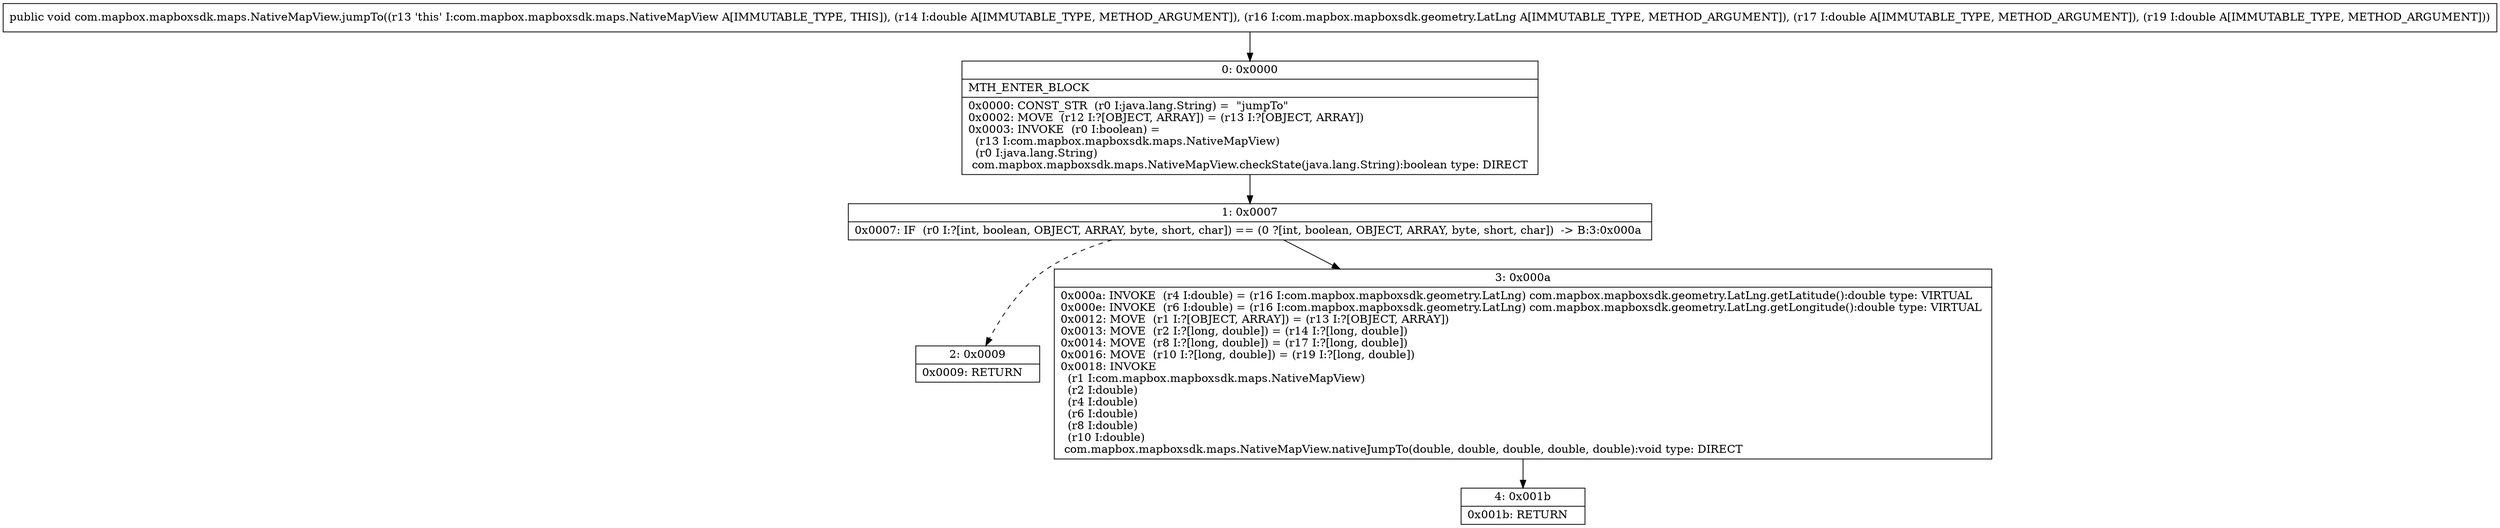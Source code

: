 digraph "CFG forcom.mapbox.mapboxsdk.maps.NativeMapView.jumpTo(DLcom\/mapbox\/mapboxsdk\/geometry\/LatLng;DD)V" {
Node_0 [shape=record,label="{0\:\ 0x0000|MTH_ENTER_BLOCK\l|0x0000: CONST_STR  (r0 I:java.lang.String) =  \"jumpTo\" \l0x0002: MOVE  (r12 I:?[OBJECT, ARRAY]) = (r13 I:?[OBJECT, ARRAY]) \l0x0003: INVOKE  (r0 I:boolean) = \l  (r13 I:com.mapbox.mapboxsdk.maps.NativeMapView)\l  (r0 I:java.lang.String)\l com.mapbox.mapboxsdk.maps.NativeMapView.checkState(java.lang.String):boolean type: DIRECT \l}"];
Node_1 [shape=record,label="{1\:\ 0x0007|0x0007: IF  (r0 I:?[int, boolean, OBJECT, ARRAY, byte, short, char]) == (0 ?[int, boolean, OBJECT, ARRAY, byte, short, char])  \-\> B:3:0x000a \l}"];
Node_2 [shape=record,label="{2\:\ 0x0009|0x0009: RETURN   \l}"];
Node_3 [shape=record,label="{3\:\ 0x000a|0x000a: INVOKE  (r4 I:double) = (r16 I:com.mapbox.mapboxsdk.geometry.LatLng) com.mapbox.mapboxsdk.geometry.LatLng.getLatitude():double type: VIRTUAL \l0x000e: INVOKE  (r6 I:double) = (r16 I:com.mapbox.mapboxsdk.geometry.LatLng) com.mapbox.mapboxsdk.geometry.LatLng.getLongitude():double type: VIRTUAL \l0x0012: MOVE  (r1 I:?[OBJECT, ARRAY]) = (r13 I:?[OBJECT, ARRAY]) \l0x0013: MOVE  (r2 I:?[long, double]) = (r14 I:?[long, double]) \l0x0014: MOVE  (r8 I:?[long, double]) = (r17 I:?[long, double]) \l0x0016: MOVE  (r10 I:?[long, double]) = (r19 I:?[long, double]) \l0x0018: INVOKE  \l  (r1 I:com.mapbox.mapboxsdk.maps.NativeMapView)\l  (r2 I:double)\l  (r4 I:double)\l  (r6 I:double)\l  (r8 I:double)\l  (r10 I:double)\l com.mapbox.mapboxsdk.maps.NativeMapView.nativeJumpTo(double, double, double, double, double):void type: DIRECT \l}"];
Node_4 [shape=record,label="{4\:\ 0x001b|0x001b: RETURN   \l}"];
MethodNode[shape=record,label="{public void com.mapbox.mapboxsdk.maps.NativeMapView.jumpTo((r13 'this' I:com.mapbox.mapboxsdk.maps.NativeMapView A[IMMUTABLE_TYPE, THIS]), (r14 I:double A[IMMUTABLE_TYPE, METHOD_ARGUMENT]), (r16 I:com.mapbox.mapboxsdk.geometry.LatLng A[IMMUTABLE_TYPE, METHOD_ARGUMENT]), (r17 I:double A[IMMUTABLE_TYPE, METHOD_ARGUMENT]), (r19 I:double A[IMMUTABLE_TYPE, METHOD_ARGUMENT])) }"];
MethodNode -> Node_0;
Node_0 -> Node_1;
Node_1 -> Node_2[style=dashed];
Node_1 -> Node_3;
Node_3 -> Node_4;
}

